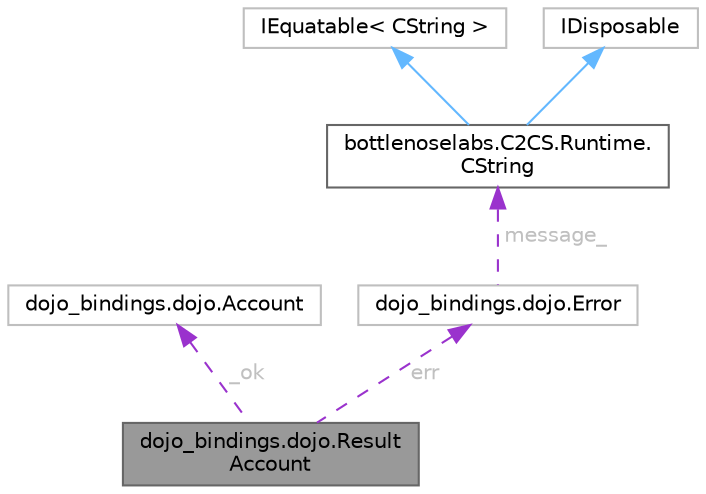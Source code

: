 digraph "dojo_bindings.dojo.ResultAccount"
{
 // LATEX_PDF_SIZE
  bgcolor="transparent";
  edge [fontname=Helvetica,fontsize=10,labelfontname=Helvetica,labelfontsize=10];
  node [fontname=Helvetica,fontsize=10,shape=box,height=0.2,width=0.4];
  Node1 [id="Node000001",label="dojo_bindings.dojo.Result\lAccount",height=0.2,width=0.4,color="gray40", fillcolor="grey60", style="filled", fontcolor="black",tooltip=" "];
  Node2 -> Node1 [id="edge1_Node000001_Node000002",dir="back",color="darkorchid3",style="dashed",tooltip=" ",label=" _ok",fontcolor="grey" ];
  Node2 [id="Node000002",label="dojo_bindings.dojo.Account",height=0.2,width=0.4,color="grey75", fillcolor="white", style="filled",URL="$structdojo__bindings_1_1dojo_1_1_account.html",tooltip=" "];
  Node3 -> Node1 [id="edge2_Node000001_Node000003",dir="back",color="darkorchid3",style="dashed",tooltip=" ",label=" err",fontcolor="grey" ];
  Node3 [id="Node000003",label="dojo_bindings.dojo.Error",height=0.2,width=0.4,color="grey75", fillcolor="white", style="filled",URL="$structdojo__bindings_1_1dojo_1_1_error.html",tooltip=" "];
  Node4 -> Node3 [id="edge3_Node000003_Node000004",dir="back",color="darkorchid3",style="dashed",tooltip=" ",label=" message_",fontcolor="grey" ];
  Node4 [id="Node000004",label="bottlenoselabs.C2CS.Runtime.\lCString",height=0.2,width=0.4,color="gray40", fillcolor="white", style="filled",URL="$structbottlenoselabs_1_1_c2_c_s_1_1_runtime_1_1_c_string.html",tooltip="A pointer value type of bytes that represent a string; the C type char*."];
  Node5 -> Node4 [id="edge4_Node000004_Node000005",dir="back",color="steelblue1",style="solid",tooltip=" "];
  Node5 [id="Node000005",label="IEquatable\< CString \>",height=0.2,width=0.4,color="grey75", fillcolor="white", style="filled",tooltip=" "];
  Node6 -> Node4 [id="edge5_Node000004_Node000006",dir="back",color="steelblue1",style="solid",tooltip=" "];
  Node6 [id="Node000006",label="IDisposable",height=0.2,width=0.4,color="grey75", fillcolor="white", style="filled",tooltip=" "];
}
